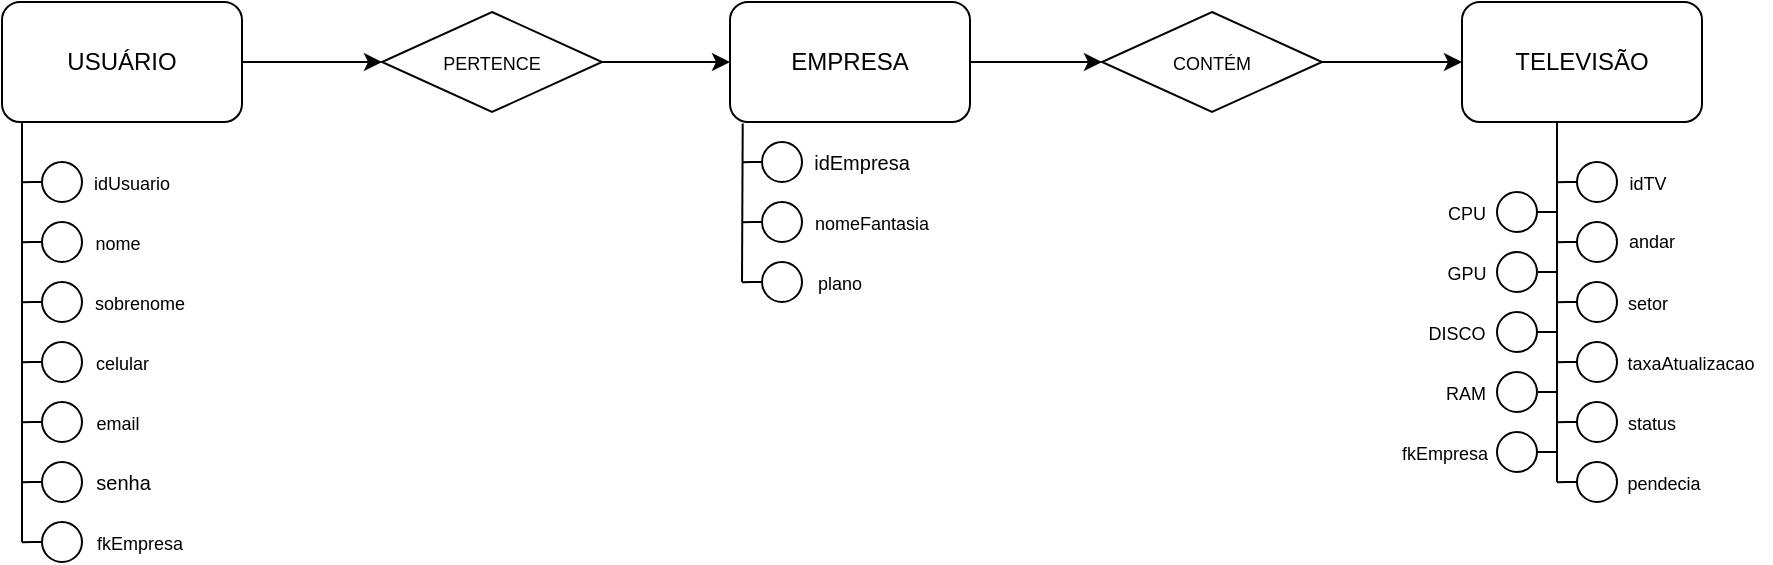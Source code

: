 <mxfile version="24.2.2" type="device">
  <diagram name="Página-1" id="VCTRY2ru3QxiTwSVN-Tm">
    <mxGraphModel dx="1214" dy="624" grid="1" gridSize="10" guides="1" tooltips="1" connect="1" arrows="1" fold="1" page="1" pageScale="1" pageWidth="827" pageHeight="1169" math="0" shadow="0">
      <root>
        <mxCell id="0" />
        <mxCell id="1" parent="0" />
        <mxCell id="NWPLtAnjkMmbXbz0M4Qu-1" style="edgeStyle=elbowEdgeStyle;rounded=0;orthogonalLoop=1;jettySize=auto;html=1;exitX=1;exitY=0.5;exitDx=0;exitDy=0;entryX=0;entryY=0.5;entryDx=0;entryDy=0;" edge="1" parent="1" source="NWPLtAnjkMmbXbz0M4Qu-2" target="NWPLtAnjkMmbXbz0M4Qu-7">
          <mxGeometry relative="1" as="geometry" />
        </mxCell>
        <mxCell id="NWPLtAnjkMmbXbz0M4Qu-2" value="USUÁRIO" style="rounded=1;whiteSpace=wrap;html=1;" vertex="1" parent="1">
          <mxGeometry x="50" y="120" width="120" height="60" as="geometry" />
        </mxCell>
        <mxCell id="NWPLtAnjkMmbXbz0M4Qu-3" style="edgeStyle=elbowEdgeStyle;rounded=0;orthogonalLoop=1;jettySize=auto;html=1;exitX=1;exitY=0.5;exitDx=0;exitDy=0;entryX=0;entryY=0.5;entryDx=0;entryDy=0;" edge="1" parent="1" source="NWPLtAnjkMmbXbz0M4Qu-4" target="NWPLtAnjkMmbXbz0M4Qu-9">
          <mxGeometry relative="1" as="geometry" />
        </mxCell>
        <mxCell id="NWPLtAnjkMmbXbz0M4Qu-4" value="EMPRESA" style="rounded=1;whiteSpace=wrap;html=1;" vertex="1" parent="1">
          <mxGeometry x="414" y="120" width="120" height="60" as="geometry" />
        </mxCell>
        <mxCell id="NWPLtAnjkMmbXbz0M4Qu-5" value="TELEVISÃO" style="rounded=1;whiteSpace=wrap;html=1;" vertex="1" parent="1">
          <mxGeometry x="780" y="120" width="120" height="60" as="geometry" />
        </mxCell>
        <mxCell id="NWPLtAnjkMmbXbz0M4Qu-6" style="edgeStyle=elbowEdgeStyle;rounded=0;orthogonalLoop=1;jettySize=auto;html=1;exitX=1;exitY=0.5;exitDx=0;exitDy=0;entryX=0;entryY=0.5;entryDx=0;entryDy=0;" edge="1" parent="1" source="NWPLtAnjkMmbXbz0M4Qu-7" target="NWPLtAnjkMmbXbz0M4Qu-4">
          <mxGeometry relative="1" as="geometry" />
        </mxCell>
        <mxCell id="NWPLtAnjkMmbXbz0M4Qu-7" value="&lt;font style=&quot;font-size: 9px;&quot;&gt;PERTENCE&lt;/font&gt;" style="rhombus;whiteSpace=wrap;html=1;" vertex="1" parent="1">
          <mxGeometry x="240" y="125" width="110" height="50" as="geometry" />
        </mxCell>
        <mxCell id="NWPLtAnjkMmbXbz0M4Qu-8" style="edgeStyle=elbowEdgeStyle;rounded=0;orthogonalLoop=1;jettySize=auto;html=1;exitX=1;exitY=0.5;exitDx=0;exitDy=0;entryX=0;entryY=0.5;entryDx=0;entryDy=0;" edge="1" parent="1" source="NWPLtAnjkMmbXbz0M4Qu-9" target="NWPLtAnjkMmbXbz0M4Qu-5">
          <mxGeometry relative="1" as="geometry" />
        </mxCell>
        <mxCell id="NWPLtAnjkMmbXbz0M4Qu-9" value="&lt;font style=&quot;font-size: 9px;&quot;&gt;CONTÉM&lt;/font&gt;" style="rhombus;whiteSpace=wrap;html=1;" vertex="1" parent="1">
          <mxGeometry x="600" y="125" width="110" height="50" as="geometry" />
        </mxCell>
        <mxCell id="NWPLtAnjkMmbXbz0M4Qu-10" value="" style="endArrow=none;html=1;rounded=0;entryX=0.25;entryY=1;entryDx=0;entryDy=0;" edge="1" parent="1">
          <mxGeometry width="50" height="50" relative="1" as="geometry">
            <mxPoint x="60" y="390" as="sourcePoint" />
            <mxPoint x="60" y="180" as="targetPoint" />
          </mxGeometry>
        </mxCell>
        <mxCell id="NWPLtAnjkMmbXbz0M4Qu-11" style="edgeStyle=elbowEdgeStyle;rounded=0;orthogonalLoop=1;jettySize=auto;html=1;exitX=0;exitY=0.5;exitDx=0;exitDy=0;endArrow=none;endFill=0;" edge="1" parent="1" source="NWPLtAnjkMmbXbz0M4Qu-12">
          <mxGeometry relative="1" as="geometry">
            <mxPoint x="60" y="210.111" as="targetPoint" />
          </mxGeometry>
        </mxCell>
        <mxCell id="NWPLtAnjkMmbXbz0M4Qu-12" value="" style="ellipse;whiteSpace=wrap;html=1;aspect=fixed;fillColor=#ffffff;" vertex="1" parent="1">
          <mxGeometry x="70" y="200" width="20" height="20" as="geometry" />
        </mxCell>
        <mxCell id="NWPLtAnjkMmbXbz0M4Qu-13" style="edgeStyle=elbowEdgeStyle;rounded=0;orthogonalLoop=1;jettySize=auto;html=1;exitX=0;exitY=0.5;exitDx=0;exitDy=0;endArrow=none;endFill=0;" edge="1" parent="1" source="NWPLtAnjkMmbXbz0M4Qu-14">
          <mxGeometry relative="1" as="geometry">
            <mxPoint x="60" y="240.111" as="targetPoint" />
          </mxGeometry>
        </mxCell>
        <mxCell id="NWPLtAnjkMmbXbz0M4Qu-14" value="" style="ellipse;whiteSpace=wrap;html=1;aspect=fixed;fillColor=none;" vertex="1" parent="1">
          <mxGeometry x="70" y="230" width="20" height="20" as="geometry" />
        </mxCell>
        <mxCell id="NWPLtAnjkMmbXbz0M4Qu-15" style="edgeStyle=elbowEdgeStyle;rounded=0;orthogonalLoop=1;jettySize=auto;html=1;exitX=0;exitY=0.5;exitDx=0;exitDy=0;endArrow=none;endFill=0;" edge="1" parent="1" source="NWPLtAnjkMmbXbz0M4Qu-16">
          <mxGeometry relative="1" as="geometry">
            <mxPoint x="60" y="270.111" as="targetPoint" />
          </mxGeometry>
        </mxCell>
        <mxCell id="NWPLtAnjkMmbXbz0M4Qu-16" value="" style="ellipse;whiteSpace=wrap;html=1;aspect=fixed;fillColor=none;" vertex="1" parent="1">
          <mxGeometry x="70" y="260" width="20" height="20" as="geometry" />
        </mxCell>
        <mxCell id="NWPLtAnjkMmbXbz0M4Qu-17" style="edgeStyle=elbowEdgeStyle;rounded=0;orthogonalLoop=1;jettySize=auto;html=1;exitX=0;exitY=0.5;exitDx=0;exitDy=0;endArrow=none;endFill=0;" edge="1" parent="1" source="NWPLtAnjkMmbXbz0M4Qu-18">
          <mxGeometry relative="1" as="geometry">
            <mxPoint x="60" y="300.111" as="targetPoint" />
          </mxGeometry>
        </mxCell>
        <mxCell id="NWPLtAnjkMmbXbz0M4Qu-18" value="" style="ellipse;whiteSpace=wrap;html=1;aspect=fixed;fillColor=none;" vertex="1" parent="1">
          <mxGeometry x="70" y="290" width="20" height="20" as="geometry" />
        </mxCell>
        <mxCell id="NWPLtAnjkMmbXbz0M4Qu-19" style="edgeStyle=elbowEdgeStyle;rounded=0;orthogonalLoop=1;jettySize=auto;html=1;exitX=0;exitY=0.5;exitDx=0;exitDy=0;endArrow=none;endFill=0;" edge="1" parent="1" source="NWPLtAnjkMmbXbz0M4Qu-20">
          <mxGeometry relative="1" as="geometry">
            <mxPoint x="60" y="330.111" as="targetPoint" />
          </mxGeometry>
        </mxCell>
        <mxCell id="NWPLtAnjkMmbXbz0M4Qu-20" value="" style="ellipse;whiteSpace=wrap;html=1;aspect=fixed;fillColor=none;" vertex="1" parent="1">
          <mxGeometry x="70" y="320" width="20" height="20" as="geometry" />
        </mxCell>
        <mxCell id="NWPLtAnjkMmbXbz0M4Qu-21" style="edgeStyle=elbowEdgeStyle;rounded=0;orthogonalLoop=1;jettySize=auto;html=1;exitX=0;exitY=0.5;exitDx=0;exitDy=0;endArrow=none;endFill=0;" edge="1" parent="1" source="NWPLtAnjkMmbXbz0M4Qu-22">
          <mxGeometry relative="1" as="geometry">
            <mxPoint x="60" y="360.111" as="targetPoint" />
          </mxGeometry>
        </mxCell>
        <mxCell id="NWPLtAnjkMmbXbz0M4Qu-22" value="" style="ellipse;whiteSpace=wrap;html=1;aspect=fixed;fillColor=none;" vertex="1" parent="1">
          <mxGeometry x="70" y="350" width="20" height="20" as="geometry" />
        </mxCell>
        <mxCell id="NWPLtAnjkMmbXbz0M4Qu-23" style="edgeStyle=elbowEdgeStyle;rounded=0;orthogonalLoop=1;jettySize=auto;html=1;exitX=0;exitY=0.5;exitDx=0;exitDy=0;endArrow=none;endFill=0;" edge="1" parent="1" source="NWPLtAnjkMmbXbz0M4Qu-24">
          <mxGeometry relative="1" as="geometry">
            <mxPoint x="60" y="390.111" as="targetPoint" />
          </mxGeometry>
        </mxCell>
        <mxCell id="NWPLtAnjkMmbXbz0M4Qu-24" value="" style="ellipse;whiteSpace=wrap;html=1;aspect=fixed;fillColor=#ffffff;fillStyle=hatch;gradientColor=none;strokeWidth=1;" vertex="1" parent="1">
          <mxGeometry x="70" y="380" width="20" height="20" as="geometry" />
        </mxCell>
        <mxCell id="NWPLtAnjkMmbXbz0M4Qu-25" value="&lt;font style=&quot;font-size: 9px;&quot;&gt;idUsuario&lt;/font&gt;" style="text;html=1;strokeColor=none;fillColor=none;align=center;verticalAlign=middle;whiteSpace=wrap;rounded=0;strokeWidth=0;" vertex="1" parent="1">
          <mxGeometry x="90" y="200" width="50" height="20" as="geometry" />
        </mxCell>
        <mxCell id="NWPLtAnjkMmbXbz0M4Qu-26" value="&lt;font style=&quot;font-size: 9px;&quot;&gt;nome&lt;/font&gt;" style="text;html=1;strokeColor=none;fillColor=none;align=center;verticalAlign=middle;whiteSpace=wrap;rounded=0;strokeWidth=0;" vertex="1" parent="1">
          <mxGeometry x="88" y="230" width="40" height="20" as="geometry" />
        </mxCell>
        <mxCell id="NWPLtAnjkMmbXbz0M4Qu-27" value="&lt;font style=&quot;font-size: 9px;&quot;&gt;sobrenome&lt;/font&gt;" style="text;html=1;strokeColor=none;fillColor=none;align=center;verticalAlign=middle;whiteSpace=wrap;rounded=0;strokeWidth=0;" vertex="1" parent="1">
          <mxGeometry x="89" y="260" width="60" height="20" as="geometry" />
        </mxCell>
        <mxCell id="NWPLtAnjkMmbXbz0M4Qu-28" value="&lt;font style=&quot;font-size: 9px;&quot;&gt;&amp;nbsp;celular&lt;/font&gt;" style="text;html=1;strokeColor=none;fillColor=none;align=center;verticalAlign=middle;whiteSpace=wrap;rounded=0;strokeWidth=0;" vertex="1" parent="1">
          <mxGeometry x="89" y="290" width="40" height="20" as="geometry" />
        </mxCell>
        <mxCell id="NWPLtAnjkMmbXbz0M4Qu-29" value="&lt;font style=&quot;font-size: 9px;&quot;&gt;email&lt;/font&gt;" style="text;html=1;strokeColor=none;fillColor=none;align=center;verticalAlign=middle;whiteSpace=wrap;rounded=0;strokeWidth=0;" vertex="1" parent="1">
          <mxGeometry x="88" y="320" width="40" height="20" as="geometry" />
        </mxCell>
        <mxCell id="NWPLtAnjkMmbXbz0M4Qu-30" value="&lt;font size=&quot;1&quot;&gt;&amp;nbsp; senha&lt;/font&gt;" style="text;html=1;strokeColor=none;fillColor=none;align=center;verticalAlign=middle;whiteSpace=wrap;rounded=0;strokeWidth=0;" vertex="1" parent="1">
          <mxGeometry x="88" y="350" width="40" height="20" as="geometry" />
        </mxCell>
        <mxCell id="NWPLtAnjkMmbXbz0M4Qu-31" value="&lt;font style=&quot;font-size: 9px;&quot;&gt;fkEmpresa&lt;/font&gt;" style="text;html=1;strokeColor=none;fillColor=none;align=center;verticalAlign=middle;whiteSpace=wrap;rounded=0;strokeWidth=0;" vertex="1" parent="1">
          <mxGeometry x="89" y="380" width="60" height="20" as="geometry" />
        </mxCell>
        <mxCell id="NWPLtAnjkMmbXbz0M4Qu-32" style="edgeStyle=elbowEdgeStyle;rounded=0;orthogonalLoop=1;jettySize=auto;html=1;exitX=0;exitY=0.5;exitDx=0;exitDy=0;endArrow=none;endFill=0;" edge="1" parent="1" source="NWPLtAnjkMmbXbz0M4Qu-33">
          <mxGeometry relative="1" as="geometry">
            <mxPoint x="420" y="200.111" as="targetPoint" />
          </mxGeometry>
        </mxCell>
        <mxCell id="NWPLtAnjkMmbXbz0M4Qu-33" value="" style="ellipse;whiteSpace=wrap;html=1;aspect=fixed;fillColor=#ffffff;" vertex="1" parent="1">
          <mxGeometry x="430" y="190" width="20" height="20" as="geometry" />
        </mxCell>
        <mxCell id="NWPLtAnjkMmbXbz0M4Qu-34" style="edgeStyle=elbowEdgeStyle;rounded=0;orthogonalLoop=1;jettySize=auto;html=1;exitX=0;exitY=0.5;exitDx=0;exitDy=0;endArrow=none;endFill=0;" edge="1" parent="1" source="NWPLtAnjkMmbXbz0M4Qu-35">
          <mxGeometry relative="1" as="geometry">
            <mxPoint x="420" y="230.111" as="targetPoint" />
          </mxGeometry>
        </mxCell>
        <mxCell id="NWPLtAnjkMmbXbz0M4Qu-35" value="" style="ellipse;whiteSpace=wrap;html=1;aspect=fixed;fillColor=none;" vertex="1" parent="1">
          <mxGeometry x="430" y="220" width="20" height="20" as="geometry" />
        </mxCell>
        <mxCell id="NWPLtAnjkMmbXbz0M4Qu-36" style="edgeStyle=elbowEdgeStyle;rounded=0;orthogonalLoop=1;jettySize=auto;html=1;exitX=0;exitY=0.5;exitDx=0;exitDy=0;endArrow=none;endFill=0;" edge="1" parent="1" source="NWPLtAnjkMmbXbz0M4Qu-37">
          <mxGeometry relative="1" as="geometry">
            <mxPoint x="420" y="260.111" as="targetPoint" />
          </mxGeometry>
        </mxCell>
        <mxCell id="NWPLtAnjkMmbXbz0M4Qu-37" value="" style="ellipse;whiteSpace=wrap;html=1;aspect=fixed;fillColor=none;" vertex="1" parent="1">
          <mxGeometry x="430" y="250" width="20" height="20" as="geometry" />
        </mxCell>
        <mxCell id="NWPLtAnjkMmbXbz0M4Qu-38" value="&lt;font size=&quot;1&quot;&gt;idEmpresa&lt;/font&gt;" style="text;html=1;strokeColor=none;fillColor=none;align=center;verticalAlign=middle;whiteSpace=wrap;rounded=0;strokeWidth=0;" vertex="1" parent="1">
          <mxGeometry x="450" y="190" width="60" height="20" as="geometry" />
        </mxCell>
        <mxCell id="NWPLtAnjkMmbXbz0M4Qu-39" value="&lt;font style=&quot;font-size: 9px;&quot;&gt;nomeFantasia&lt;/font&gt;" style="text;html=1;strokeColor=none;fillColor=none;align=center;verticalAlign=middle;whiteSpace=wrap;rounded=0;strokeWidth=0;" vertex="1" parent="1">
          <mxGeometry x="450" y="220" width="70" height="20" as="geometry" />
        </mxCell>
        <mxCell id="NWPLtAnjkMmbXbz0M4Qu-40" value="&lt;font style=&quot;font-size: 9px;&quot;&gt;plano&lt;/font&gt;" style="text;html=1;strokeColor=none;fillColor=none;align=center;verticalAlign=middle;whiteSpace=wrap;rounded=0;strokeWidth=0;" vertex="1" parent="1">
          <mxGeometry x="449" y="250" width="40" height="20" as="geometry" />
        </mxCell>
        <mxCell id="NWPLtAnjkMmbXbz0M4Qu-41" value="" style="endArrow=none;html=1;rounded=0;entryX=0.053;entryY=1.013;entryDx=0;entryDy=0;entryPerimeter=0;" edge="1" parent="1" target="NWPLtAnjkMmbXbz0M4Qu-4">
          <mxGeometry width="50" height="50" relative="1" as="geometry">
            <mxPoint x="420" y="260" as="sourcePoint" />
            <mxPoint x="490" y="220" as="targetPoint" />
          </mxGeometry>
        </mxCell>
        <mxCell id="NWPLtAnjkMmbXbz0M4Qu-42" value="" style="endArrow=none;html=1;rounded=0;entryX=0.25;entryY=1;entryDx=0;entryDy=0;" edge="1" parent="1">
          <mxGeometry width="50" height="50" relative="1" as="geometry">
            <mxPoint x="827.5" y="360" as="sourcePoint" />
            <mxPoint x="827.5" y="180" as="targetPoint" />
          </mxGeometry>
        </mxCell>
        <mxCell id="NWPLtAnjkMmbXbz0M4Qu-43" style="edgeStyle=elbowEdgeStyle;rounded=0;orthogonalLoop=1;jettySize=auto;html=1;exitX=0;exitY=0.5;exitDx=0;exitDy=0;endArrow=none;endFill=0;" edge="1" parent="1" source="NWPLtAnjkMmbXbz0M4Qu-44">
          <mxGeometry relative="1" as="geometry">
            <mxPoint x="827.5" y="210.111" as="targetPoint" />
          </mxGeometry>
        </mxCell>
        <mxCell id="NWPLtAnjkMmbXbz0M4Qu-44" value="" style="ellipse;whiteSpace=wrap;html=1;aspect=fixed;fillColor=#ffffff;" vertex="1" parent="1">
          <mxGeometry x="837.5" y="200" width="20" height="20" as="geometry" />
        </mxCell>
        <mxCell id="NWPLtAnjkMmbXbz0M4Qu-45" style="edgeStyle=elbowEdgeStyle;rounded=0;orthogonalLoop=1;jettySize=auto;html=1;exitX=0;exitY=0.5;exitDx=0;exitDy=0;endArrow=none;endFill=0;" edge="1" parent="1" source="NWPLtAnjkMmbXbz0M4Qu-46">
          <mxGeometry relative="1" as="geometry">
            <mxPoint x="827.5" y="240.111" as="targetPoint" />
          </mxGeometry>
        </mxCell>
        <mxCell id="NWPLtAnjkMmbXbz0M4Qu-46" value="" style="ellipse;whiteSpace=wrap;html=1;aspect=fixed;fillColor=none;" vertex="1" parent="1">
          <mxGeometry x="837.5" y="230" width="20" height="20" as="geometry" />
        </mxCell>
        <mxCell id="NWPLtAnjkMmbXbz0M4Qu-47" style="edgeStyle=elbowEdgeStyle;rounded=0;orthogonalLoop=1;jettySize=auto;html=1;exitX=0;exitY=0.5;exitDx=0;exitDy=0;endArrow=none;endFill=0;" edge="1" parent="1" source="NWPLtAnjkMmbXbz0M4Qu-48">
          <mxGeometry relative="1" as="geometry">
            <mxPoint x="827.5" y="270.111" as="targetPoint" />
          </mxGeometry>
        </mxCell>
        <mxCell id="NWPLtAnjkMmbXbz0M4Qu-48" value="" style="ellipse;whiteSpace=wrap;html=1;aspect=fixed;fillColor=none;" vertex="1" parent="1">
          <mxGeometry x="837.5" y="260" width="20" height="20" as="geometry" />
        </mxCell>
        <mxCell id="NWPLtAnjkMmbXbz0M4Qu-49" style="edgeStyle=elbowEdgeStyle;rounded=0;orthogonalLoop=1;jettySize=auto;html=1;exitX=0;exitY=0.5;exitDx=0;exitDy=0;endArrow=none;endFill=0;" edge="1" parent="1" source="NWPLtAnjkMmbXbz0M4Qu-50">
          <mxGeometry relative="1" as="geometry">
            <mxPoint x="827.5" y="300.111" as="targetPoint" />
          </mxGeometry>
        </mxCell>
        <mxCell id="NWPLtAnjkMmbXbz0M4Qu-50" value="" style="ellipse;whiteSpace=wrap;html=1;aspect=fixed;fillColor=none;" vertex="1" parent="1">
          <mxGeometry x="837.5" y="290" width="20" height="20" as="geometry" />
        </mxCell>
        <mxCell id="NWPLtAnjkMmbXbz0M4Qu-51" style="edgeStyle=elbowEdgeStyle;rounded=0;orthogonalLoop=1;jettySize=auto;html=1;exitX=0;exitY=0.5;exitDx=0;exitDy=0;endArrow=none;endFill=0;" edge="1" parent="1" source="NWPLtAnjkMmbXbz0M4Qu-52">
          <mxGeometry relative="1" as="geometry">
            <mxPoint x="827.5" y="330.111" as="targetPoint" />
          </mxGeometry>
        </mxCell>
        <mxCell id="NWPLtAnjkMmbXbz0M4Qu-52" value="" style="ellipse;whiteSpace=wrap;html=1;aspect=fixed;fillColor=none;" vertex="1" parent="1">
          <mxGeometry x="837.5" y="320" width="20" height="20" as="geometry" />
        </mxCell>
        <mxCell id="NWPLtAnjkMmbXbz0M4Qu-53" style="edgeStyle=elbowEdgeStyle;rounded=0;orthogonalLoop=1;jettySize=auto;html=1;exitX=0;exitY=0.5;exitDx=0;exitDy=0;endArrow=none;endFill=0;" edge="1" parent="1" source="NWPLtAnjkMmbXbz0M4Qu-54">
          <mxGeometry relative="1" as="geometry">
            <mxPoint x="827.5" y="360.111" as="targetPoint" />
          </mxGeometry>
        </mxCell>
        <mxCell id="NWPLtAnjkMmbXbz0M4Qu-54" value="" style="ellipse;whiteSpace=wrap;html=1;aspect=fixed;fillColor=none;" vertex="1" parent="1">
          <mxGeometry x="837.5" y="350" width="20" height="20" as="geometry" />
        </mxCell>
        <mxCell id="NWPLtAnjkMmbXbz0M4Qu-55" style="edgeStyle=elbowEdgeStyle;rounded=0;orthogonalLoop=1;jettySize=auto;html=1;exitX=1;exitY=0.5;exitDx=0;exitDy=0;endArrow=none;endFill=0;" edge="1" parent="1" source="NWPLtAnjkMmbXbz0M4Qu-56">
          <mxGeometry relative="1" as="geometry">
            <mxPoint x="827.5" y="225" as="targetPoint" />
          </mxGeometry>
        </mxCell>
        <mxCell id="NWPLtAnjkMmbXbz0M4Qu-56" value="" style="ellipse;whiteSpace=wrap;html=1;aspect=fixed;fillColor=none;fillStyle=hatch;gradientColor=none;strokeWidth=1;" vertex="1" parent="1">
          <mxGeometry x="797.5" y="215" width="20" height="20" as="geometry" />
        </mxCell>
        <mxCell id="NWPLtAnjkMmbXbz0M4Qu-57" value="&lt;font style=&quot;font-size: 9px;&quot;&gt;idTV&lt;/font&gt;" style="text;html=1;strokeColor=none;fillColor=none;align=center;verticalAlign=middle;whiteSpace=wrap;rounded=0;strokeWidth=0;" vertex="1" parent="1">
          <mxGeometry x="857.5" y="200" width="30" height="20" as="geometry" />
        </mxCell>
        <mxCell id="NWPLtAnjkMmbXbz0M4Qu-58" value="&lt;font style=&quot;font-size: 9px;&quot;&gt;andar&lt;/font&gt;" style="text;html=1;strokeColor=none;fillColor=none;align=center;verticalAlign=middle;whiteSpace=wrap;rounded=0;strokeWidth=0;" vertex="1" parent="1">
          <mxGeometry x="854.5" y="229" width="40" height="20" as="geometry" />
        </mxCell>
        <mxCell id="NWPLtAnjkMmbXbz0M4Qu-59" value="&lt;font style=&quot;font-size: 9px;&quot;&gt;taxaAtualizacao&lt;/font&gt;" style="text;html=1;strokeColor=none;fillColor=none;align=center;verticalAlign=middle;whiteSpace=wrap;rounded=0;strokeWidth=0;" vertex="1" parent="1">
          <mxGeometry x="853.5" y="290" width="81" height="20" as="geometry" />
        </mxCell>
        <mxCell id="NWPLtAnjkMmbXbz0M4Qu-60" value="&lt;font style=&quot;font-size: 9px;&quot;&gt;status&lt;/font&gt;" style="text;html=1;strokeColor=none;fillColor=none;align=center;verticalAlign=middle;whiteSpace=wrap;rounded=0;strokeWidth=0;" vertex="1" parent="1">
          <mxGeometry x="854.5" y="320" width="40" height="20" as="geometry" />
        </mxCell>
        <mxCell id="NWPLtAnjkMmbXbz0M4Qu-61" value="&lt;font style=&quot;font-size: 9px;&quot;&gt;pendecia&lt;/font&gt;" style="text;html=1;strokeColor=none;fillColor=none;align=center;verticalAlign=middle;whiteSpace=wrap;rounded=0;strokeWidth=0;" vertex="1" parent="1">
          <mxGeometry x="854.5" y="350" width="52" height="20" as="geometry" />
        </mxCell>
        <mxCell id="NWPLtAnjkMmbXbz0M4Qu-62" value="&lt;font style=&quot;font-size: 9px;&quot;&gt;CPU&lt;/font&gt;" style="text;html=1;strokeColor=none;fillColor=none;align=center;verticalAlign=middle;whiteSpace=wrap;rounded=0;strokeWidth=0;" vertex="1" parent="1">
          <mxGeometry x="766.5" y="215" width="31" height="20" as="geometry" />
        </mxCell>
        <mxCell id="NWPLtAnjkMmbXbz0M4Qu-63" value="&lt;font style=&quot;font-size: 9px;&quot;&gt;setor&lt;/font&gt;" style="text;html=1;strokeColor=none;fillColor=none;align=center;verticalAlign=middle;whiteSpace=wrap;rounded=0;strokeWidth=0;" vertex="1" parent="1">
          <mxGeometry x="852.5" y="260" width="40" height="20" as="geometry" />
        </mxCell>
        <mxCell id="NWPLtAnjkMmbXbz0M4Qu-64" style="edgeStyle=elbowEdgeStyle;rounded=0;orthogonalLoop=1;jettySize=auto;html=1;exitX=1;exitY=0.5;exitDx=0;exitDy=0;endArrow=none;endFill=0;" edge="1" parent="1" source="NWPLtAnjkMmbXbz0M4Qu-65">
          <mxGeometry relative="1" as="geometry">
            <mxPoint x="827.5" y="255" as="targetPoint" />
          </mxGeometry>
        </mxCell>
        <mxCell id="NWPLtAnjkMmbXbz0M4Qu-65" value="" style="ellipse;whiteSpace=wrap;html=1;aspect=fixed;fillColor=none;fillStyle=hatch;gradientColor=none;strokeWidth=1;" vertex="1" parent="1">
          <mxGeometry x="797.5" y="245" width="20" height="20" as="geometry" />
        </mxCell>
        <mxCell id="NWPLtAnjkMmbXbz0M4Qu-66" value="&lt;font style=&quot;font-size: 9px;&quot;&gt;GPU&lt;/font&gt;" style="text;html=1;strokeColor=none;fillColor=none;align=center;verticalAlign=middle;whiteSpace=wrap;rounded=0;strokeWidth=0;" vertex="1" parent="1">
          <mxGeometry x="766.5" y="245" width="31" height="20" as="geometry" />
        </mxCell>
        <mxCell id="NWPLtAnjkMmbXbz0M4Qu-67" style="edgeStyle=elbowEdgeStyle;rounded=0;orthogonalLoop=1;jettySize=auto;html=1;exitX=1;exitY=0.5;exitDx=0;exitDy=0;endArrow=none;endFill=0;" edge="1" parent="1" source="NWPLtAnjkMmbXbz0M4Qu-68">
          <mxGeometry relative="1" as="geometry">
            <mxPoint x="827.5" y="285" as="targetPoint" />
          </mxGeometry>
        </mxCell>
        <mxCell id="NWPLtAnjkMmbXbz0M4Qu-68" value="" style="ellipse;whiteSpace=wrap;html=1;aspect=fixed;fillColor=none;fillStyle=hatch;gradientColor=none;strokeWidth=1;" vertex="1" parent="1">
          <mxGeometry x="797.5" y="275" width="20" height="20" as="geometry" />
        </mxCell>
        <mxCell id="NWPLtAnjkMmbXbz0M4Qu-69" value="&lt;font style=&quot;font-size: 9px;&quot;&gt;DISCO&lt;/font&gt;" style="text;html=1;strokeColor=none;fillColor=none;align=center;verticalAlign=middle;whiteSpace=wrap;rounded=0;strokeWidth=0;" vertex="1" parent="1">
          <mxGeometry x="756.5" y="275" width="41" height="20" as="geometry" />
        </mxCell>
        <mxCell id="NWPLtAnjkMmbXbz0M4Qu-70" style="edgeStyle=elbowEdgeStyle;rounded=0;orthogonalLoop=1;jettySize=auto;html=1;exitX=1;exitY=0.5;exitDx=0;exitDy=0;endArrow=none;endFill=0;" edge="1" parent="1" source="NWPLtAnjkMmbXbz0M4Qu-71">
          <mxGeometry relative="1" as="geometry">
            <mxPoint x="827.5" y="315" as="targetPoint" />
          </mxGeometry>
        </mxCell>
        <mxCell id="NWPLtAnjkMmbXbz0M4Qu-71" value="" style="ellipse;whiteSpace=wrap;html=1;aspect=fixed;fillColor=none;fillStyle=hatch;gradientColor=none;strokeWidth=1;" vertex="1" parent="1">
          <mxGeometry x="797.5" y="305" width="20" height="20" as="geometry" />
        </mxCell>
        <mxCell id="NWPLtAnjkMmbXbz0M4Qu-72" value="&lt;font style=&quot;font-size: 9px;&quot;&gt;RAM&lt;/font&gt;" style="text;html=1;strokeColor=none;fillColor=none;align=center;verticalAlign=middle;whiteSpace=wrap;rounded=0;strokeWidth=0;" vertex="1" parent="1">
          <mxGeometry x="766.5" y="305" width="30" height="20" as="geometry" />
        </mxCell>
        <mxCell id="NWPLtAnjkMmbXbz0M4Qu-73" style="edgeStyle=elbowEdgeStyle;rounded=0;orthogonalLoop=1;jettySize=auto;html=1;exitX=1;exitY=0.5;exitDx=0;exitDy=0;endArrow=none;endFill=0;" edge="1" parent="1" source="NWPLtAnjkMmbXbz0M4Qu-74">
          <mxGeometry relative="1" as="geometry">
            <mxPoint x="827.5" y="345" as="targetPoint" />
          </mxGeometry>
        </mxCell>
        <mxCell id="NWPLtAnjkMmbXbz0M4Qu-74" value="" style="ellipse;whiteSpace=wrap;html=1;aspect=fixed;fillColor=#ffffff;fillStyle=hatch;gradientColor=none;strokeWidth=1;" vertex="1" parent="1">
          <mxGeometry x="797.5" y="335" width="20" height="20" as="geometry" />
        </mxCell>
        <mxCell id="NWPLtAnjkMmbXbz0M4Qu-75" value="&lt;font style=&quot;font-size: 9px;&quot;&gt;fkEmpresa&lt;/font&gt;" style="text;html=1;strokeColor=none;fillColor=none;align=center;verticalAlign=middle;whiteSpace=wrap;rounded=0;strokeWidth=0;" vertex="1" parent="1">
          <mxGeometry x="745.5" y="335" width="51" height="20" as="geometry" />
        </mxCell>
      </root>
    </mxGraphModel>
  </diagram>
</mxfile>
